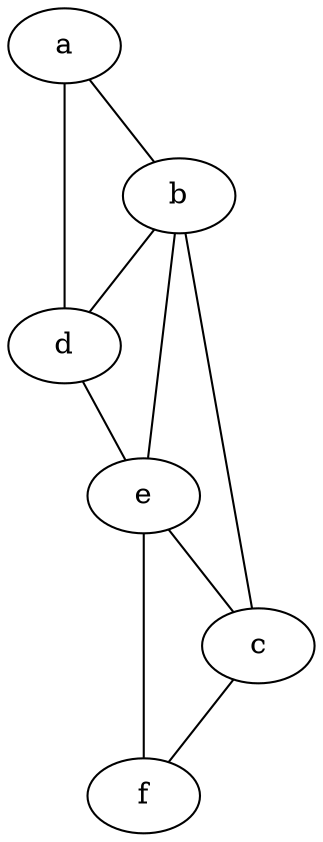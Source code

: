 graph test123 {
	       a -- b[weight=1]
		   a -- d[weight=3]
		   d -- e[weight=1]
		   b -- d[weight=5]
		   b -- e[weight=1]
		   b -- c[weight=6]
		   e -- f[weight=4]
		   c -- f[weight=2]
		   e -- c[weight=5]
       }